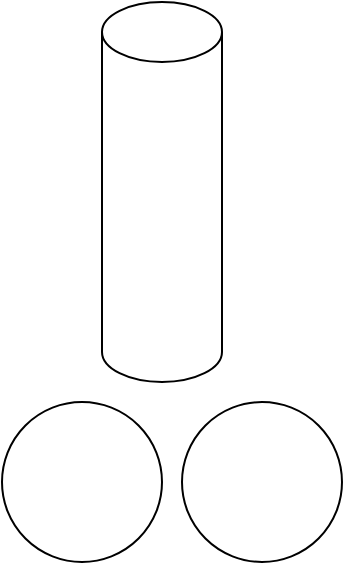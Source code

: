 <mxfile version="24.7.6">
  <diagram name="Page-1" id="j5oaRSGwLDrGYr0POuzz">
    <mxGraphModel dx="1183" dy="828" grid="1" gridSize="10" guides="1" tooltips="1" connect="1" arrows="1" fold="1" page="1" pageScale="1" pageWidth="827" pageHeight="1169" math="0" shadow="0">
      <root>
        <mxCell id="0" />
        <mxCell id="1" parent="0" />
        <mxCell id="xu3Jw5ZOheGxdYfbJeaL-3" value="" style="ellipse;whiteSpace=wrap;html=1;aspect=fixed;" parent="1" vertex="1">
          <mxGeometry x="370" y="390" width="80" height="80" as="geometry" />
        </mxCell>
        <mxCell id="xu3Jw5ZOheGxdYfbJeaL-4" value="" style="ellipse;whiteSpace=wrap;html=1;aspect=fixed;" parent="1" vertex="1">
          <mxGeometry x="460" y="390" width="80" height="80" as="geometry" />
        </mxCell>
        <mxCell id="UEyo2wd5sVyr419ruSpw-1" value="" style="shape=cylinder3;whiteSpace=wrap;html=1;boundedLbl=1;backgroundOutline=1;size=15;" vertex="1" parent="1">
          <mxGeometry x="420" y="190" width="60" height="190" as="geometry" />
        </mxCell>
      </root>
    </mxGraphModel>
  </diagram>
</mxfile>
